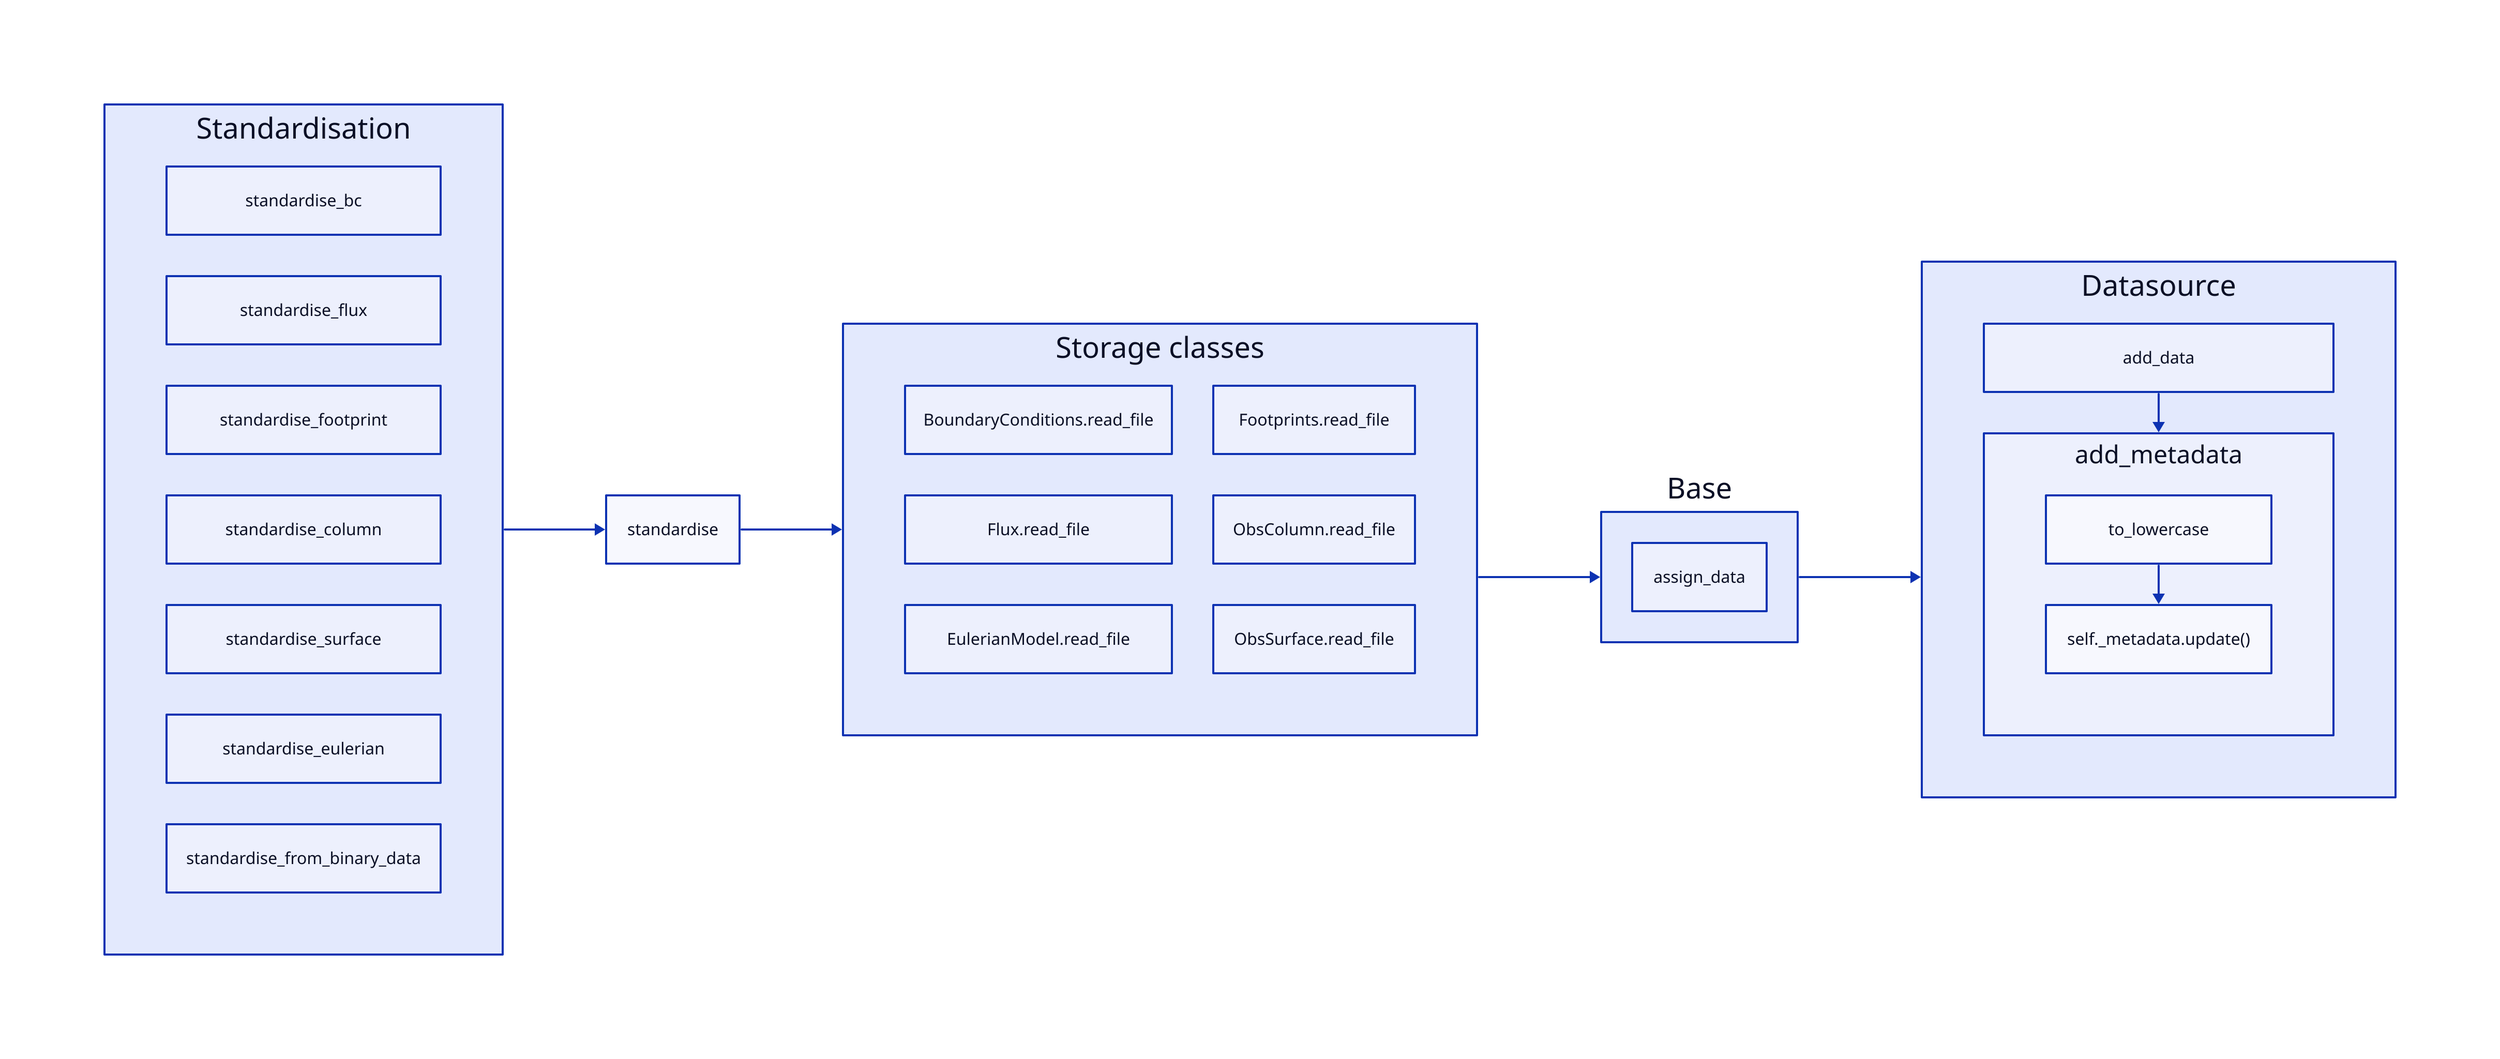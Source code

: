 direction: right

stand_fns -> standardise -> datatype_classes -> baseclass -> datasource

stand_fns: "Standardisation" {
  grid-columns: 1

  standardise_bc
  standardise_flux
  standardise_footprint
  standardise_column
  standardise_surface
  standardise_eulerian
  standardise_from_binary_data

}

standardise: "standardise"

datatype_classes: "Storage classes" {
  grid-columns: 2

  "BoundaryConditions.read_file"
  "Flux.read_file"
  "EulerianModel.read_file"
  "Footprints.read_file"
  "ObsColumn.read_file"
  "ObsSurface.read_file"
}

baseclass: "Base" {
  assign_data

}


datasource: "Datasource" {
  grid-columns: 1
  add_data
  add_metadata: {
    grid-columns: 1
    to_lowercase -> "self._metadata.update()"
  }

  add_data -> add_metadata

}